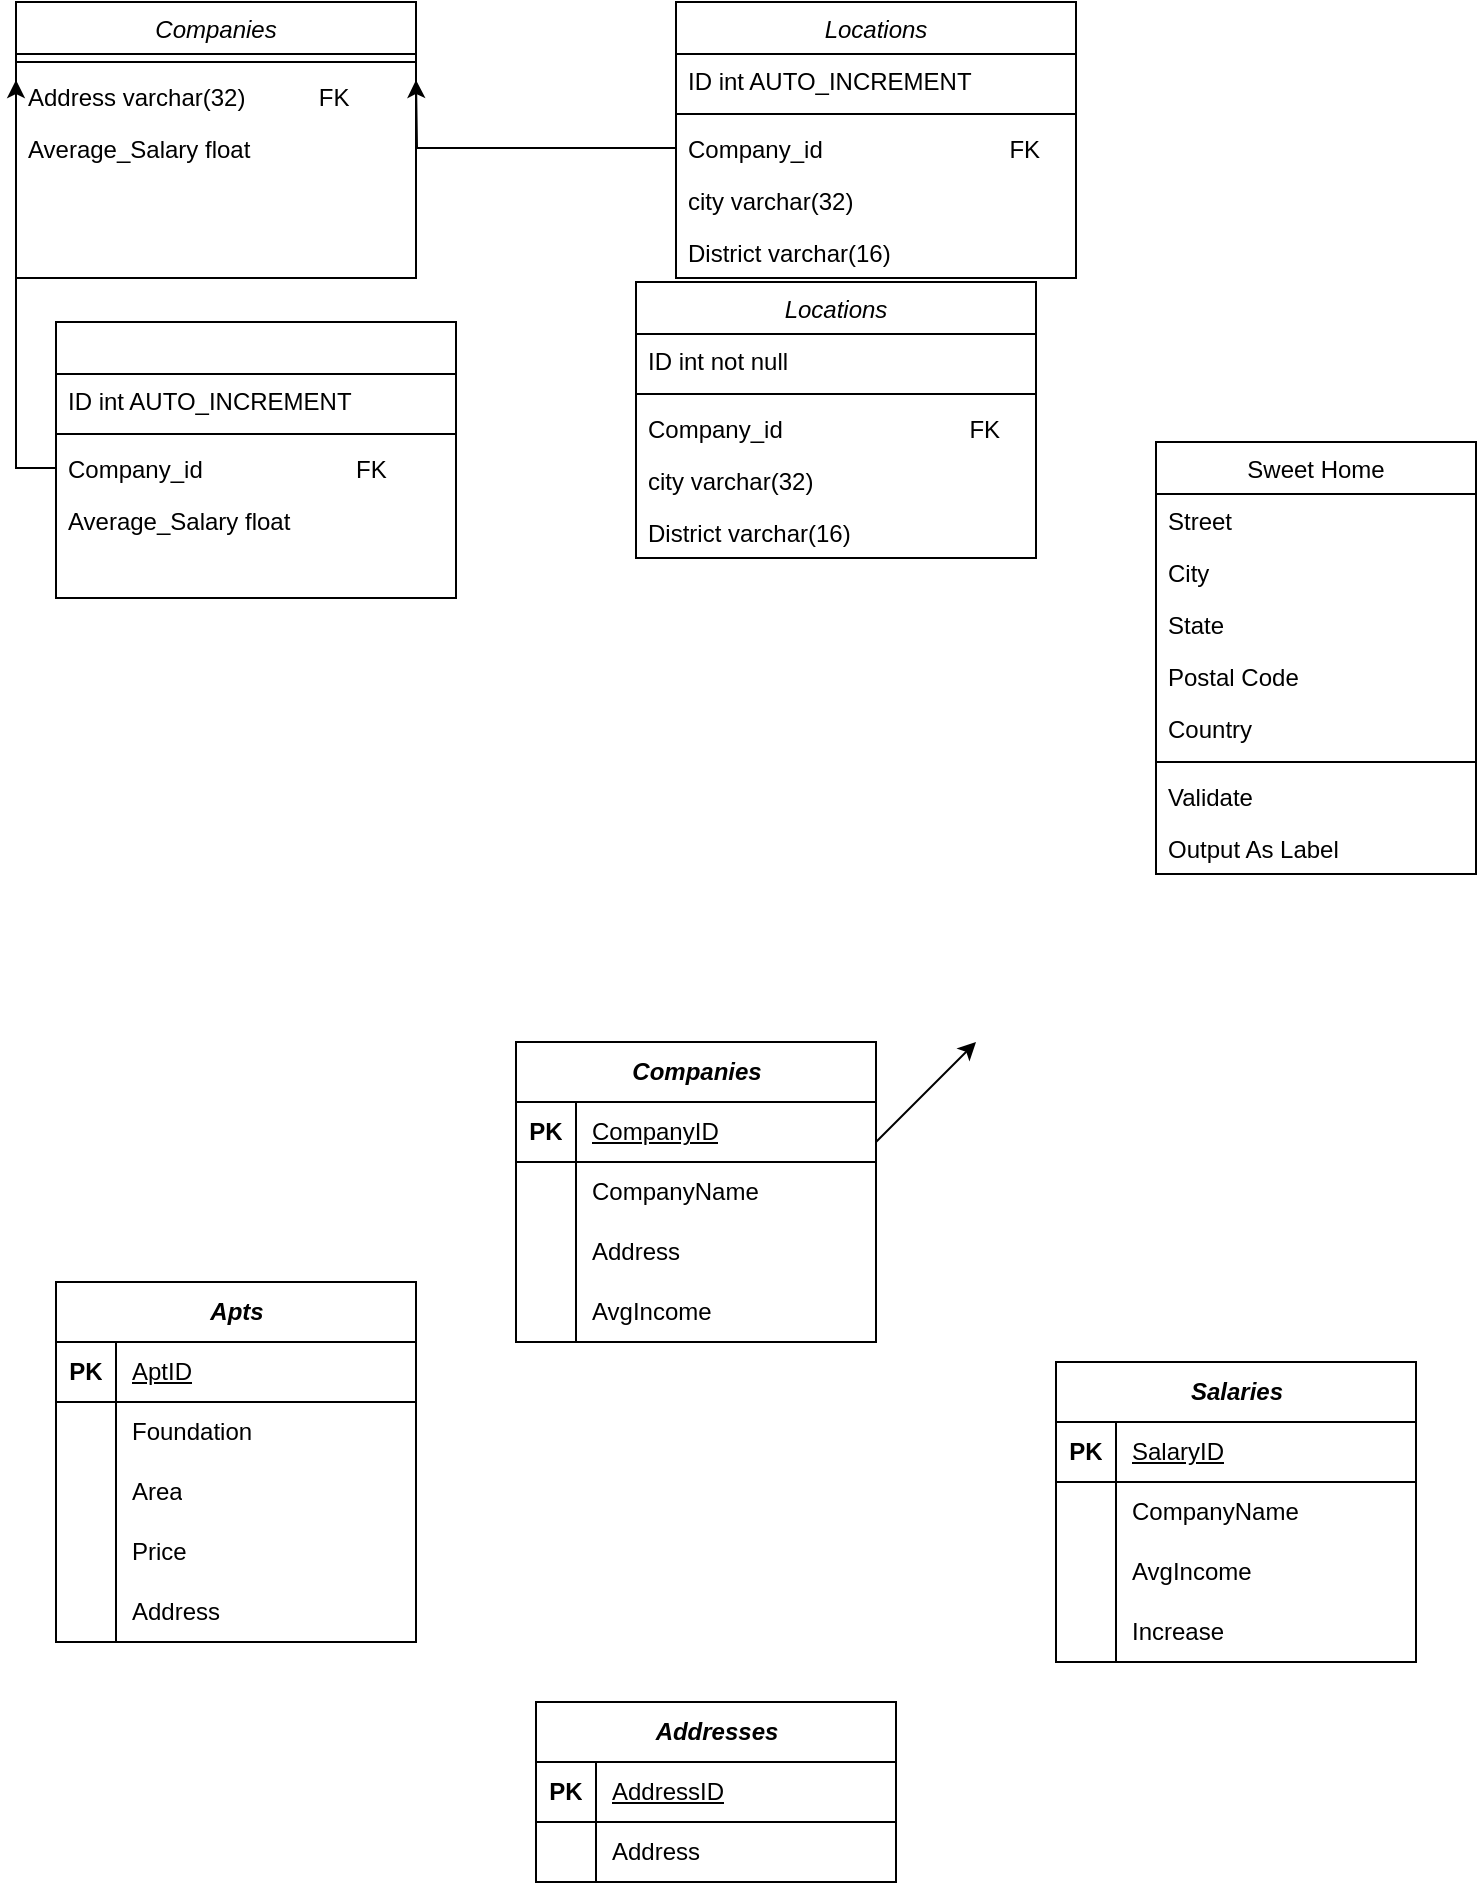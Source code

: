 <mxfile version="25.0.3">
  <diagram id="C5RBs43oDa-KdzZeNtuy" name="Page-1">
    <mxGraphModel dx="941" dy="547" grid="1" gridSize="10" guides="1" tooltips="1" connect="1" arrows="1" fold="1" page="1" pageScale="1" pageWidth="827" pageHeight="1169" math="0" shadow="0">
      <root>
        <mxCell id="WIyWlLk6GJQsqaUBKTNV-0" />
        <mxCell id="WIyWlLk6GJQsqaUBKTNV-1" parent="WIyWlLk6GJQsqaUBKTNV-0" />
        <mxCell id="zkfFHV4jXpPFQw0GAbJ--0" value="Companies" style="swimlane;fontStyle=2;align=center;verticalAlign=top;childLayout=stackLayout;horizontal=1;startSize=26;horizontalStack=0;resizeParent=1;resizeLast=0;collapsible=1;marginBottom=0;rounded=0;shadow=0;strokeWidth=1;flipH=0;" parent="WIyWlLk6GJQsqaUBKTNV-1" vertex="1">
          <mxGeometry x="60" y="50" width="200" height="138" as="geometry">
            <mxRectangle x="60" y="50" width="160" height="26" as="alternateBounds" />
          </mxGeometry>
        </mxCell>
        <mxCell id="zkfFHV4jXpPFQw0GAbJ--4" value="" style="line;html=1;strokeWidth=1;align=left;verticalAlign=middle;spacingTop=-1;spacingLeft=3;spacingRight=3;rotatable=0;labelPosition=right;points=[];portConstraint=eastwest;" parent="zkfFHV4jXpPFQw0GAbJ--0" vertex="1">
          <mxGeometry y="26" width="200" height="8" as="geometry" />
        </mxCell>
        <mxCell id="zkfFHV4jXpPFQw0GAbJ--3" value="Address varchar(32)           FK" style="text;align=left;verticalAlign=top;spacingLeft=4;spacingRight=4;overflow=hidden;rotatable=0;points=[[0,0.5],[1,0.5]];portConstraint=eastwest;rounded=0;shadow=0;html=0;" parent="zkfFHV4jXpPFQw0GAbJ--0" vertex="1">
          <mxGeometry y="34" width="200" height="26" as="geometry" />
        </mxCell>
        <mxCell id="zkfFHV4jXpPFQw0GAbJ--5" value="Average_Salary float" style="text;align=left;verticalAlign=top;spacingLeft=4;spacingRight=4;overflow=hidden;rotatable=0;points=[[0,0.5],[1,0.5]];portConstraint=eastwest;" parent="zkfFHV4jXpPFQw0GAbJ--0" vertex="1">
          <mxGeometry y="60" width="200" height="26" as="geometry" />
        </mxCell>
        <mxCell id="Z4rQXIMRCsXNv4-aBzrS-0" value="Sweet Home" style="swimlane;fontStyle=0;align=center;verticalAlign=top;childLayout=stackLayout;horizontal=1;startSize=26;horizontalStack=0;resizeParent=1;resizeLast=0;collapsible=1;marginBottom=0;rounded=0;shadow=0;strokeWidth=1;" parent="WIyWlLk6GJQsqaUBKTNV-1" vertex="1">
          <mxGeometry x="630" y="270" width="160" height="216" as="geometry">
            <mxRectangle x="550" y="140" width="160" height="26" as="alternateBounds" />
          </mxGeometry>
        </mxCell>
        <mxCell id="Z4rQXIMRCsXNv4-aBzrS-1" value="Street" style="text;align=left;verticalAlign=top;spacingLeft=4;spacingRight=4;overflow=hidden;rotatable=0;points=[[0,0.5],[1,0.5]];portConstraint=eastwest;" parent="Z4rQXIMRCsXNv4-aBzrS-0" vertex="1">
          <mxGeometry y="26" width="160" height="26" as="geometry" />
        </mxCell>
        <mxCell id="Z4rQXIMRCsXNv4-aBzrS-2" value="City" style="text;align=left;verticalAlign=top;spacingLeft=4;spacingRight=4;overflow=hidden;rotatable=0;points=[[0,0.5],[1,0.5]];portConstraint=eastwest;rounded=0;shadow=0;html=0;" parent="Z4rQXIMRCsXNv4-aBzrS-0" vertex="1">
          <mxGeometry y="52" width="160" height="26" as="geometry" />
        </mxCell>
        <mxCell id="Z4rQXIMRCsXNv4-aBzrS-3" value="State" style="text;align=left;verticalAlign=top;spacingLeft=4;spacingRight=4;overflow=hidden;rotatable=0;points=[[0,0.5],[1,0.5]];portConstraint=eastwest;rounded=0;shadow=0;html=0;" parent="Z4rQXIMRCsXNv4-aBzrS-0" vertex="1">
          <mxGeometry y="78" width="160" height="26" as="geometry" />
        </mxCell>
        <mxCell id="Z4rQXIMRCsXNv4-aBzrS-4" value="Postal Code" style="text;align=left;verticalAlign=top;spacingLeft=4;spacingRight=4;overflow=hidden;rotatable=0;points=[[0,0.5],[1,0.5]];portConstraint=eastwest;rounded=0;shadow=0;html=0;" parent="Z4rQXIMRCsXNv4-aBzrS-0" vertex="1">
          <mxGeometry y="104" width="160" height="26" as="geometry" />
        </mxCell>
        <mxCell id="Z4rQXIMRCsXNv4-aBzrS-5" value="Country" style="text;align=left;verticalAlign=top;spacingLeft=4;spacingRight=4;overflow=hidden;rotatable=0;points=[[0,0.5],[1,0.5]];portConstraint=eastwest;rounded=0;shadow=0;html=0;" parent="Z4rQXIMRCsXNv4-aBzrS-0" vertex="1">
          <mxGeometry y="130" width="160" height="26" as="geometry" />
        </mxCell>
        <mxCell id="Z4rQXIMRCsXNv4-aBzrS-6" value="" style="line;html=1;strokeWidth=1;align=left;verticalAlign=middle;spacingTop=-1;spacingLeft=3;spacingRight=3;rotatable=0;labelPosition=right;points=[];portConstraint=eastwest;" parent="Z4rQXIMRCsXNv4-aBzrS-0" vertex="1">
          <mxGeometry y="156" width="160" height="8" as="geometry" />
        </mxCell>
        <mxCell id="Z4rQXIMRCsXNv4-aBzrS-7" value="Validate" style="text;align=left;verticalAlign=top;spacingLeft=4;spacingRight=4;overflow=hidden;rotatable=0;points=[[0,0.5],[1,0.5]];portConstraint=eastwest;" parent="Z4rQXIMRCsXNv4-aBzrS-0" vertex="1">
          <mxGeometry y="164" width="160" height="26" as="geometry" />
        </mxCell>
        <mxCell id="Z4rQXIMRCsXNv4-aBzrS-8" value="Output As Label" style="text;align=left;verticalAlign=top;spacingLeft=4;spacingRight=4;overflow=hidden;rotatable=0;points=[[0,0.5],[1,0.5]];portConstraint=eastwest;" parent="Z4rQXIMRCsXNv4-aBzrS-0" vertex="1">
          <mxGeometry y="190" width="160" height="26" as="geometry" />
        </mxCell>
        <mxCell id="EDxRAys_gJsU4xUTyWtF-16" value="Locations" style="swimlane;fontStyle=2;align=center;verticalAlign=top;childLayout=stackLayout;horizontal=1;startSize=26;horizontalStack=0;resizeParent=1;resizeLast=0;collapsible=1;marginBottom=0;rounded=0;shadow=0;strokeWidth=1;flipH=0;" parent="WIyWlLk6GJQsqaUBKTNV-1" vertex="1">
          <mxGeometry x="390" y="50" width="200" height="138" as="geometry">
            <mxRectangle x="60" y="50" width="160" height="26" as="alternateBounds" />
          </mxGeometry>
        </mxCell>
        <mxCell id="EDxRAys_gJsU4xUTyWtF-17" value="ID int AUTO_INCREMENT" style="text;align=left;verticalAlign=top;spacingLeft=4;spacingRight=4;overflow=hidden;rotatable=0;points=[[0,0.5],[1,0.5]];portConstraint=eastwest;" parent="EDxRAys_gJsU4xUTyWtF-16" vertex="1">
          <mxGeometry y="26" width="200" height="26" as="geometry" />
        </mxCell>
        <mxCell id="EDxRAys_gJsU4xUTyWtF-18" value="" style="line;html=1;strokeWidth=1;align=left;verticalAlign=middle;spacingTop=-1;spacingLeft=3;spacingRight=3;rotatable=0;labelPosition=right;points=[];portConstraint=eastwest;" parent="EDxRAys_gJsU4xUTyWtF-16" vertex="1">
          <mxGeometry y="52" width="200" height="8" as="geometry" />
        </mxCell>
        <mxCell id="EDxRAys_gJsU4xUTyWtF-19" value="Company_id                            FK" style="text;align=left;verticalAlign=top;spacingLeft=4;spacingRight=4;overflow=hidden;rotatable=0;points=[[0,0.5],[1,0.5]];portConstraint=eastwest;rounded=0;shadow=0;html=0;flipH=0;" parent="EDxRAys_gJsU4xUTyWtF-16" vertex="1">
          <mxGeometry y="60" width="200" height="26" as="geometry" />
        </mxCell>
        <mxCell id="EDxRAys_gJsU4xUTyWtF-20" value="city varchar(32)                      " style="text;align=left;verticalAlign=top;spacingLeft=4;spacingRight=4;overflow=hidden;rotatable=0;points=[[0,0.5],[1,0.5]];portConstraint=eastwest;rounded=0;shadow=0;html=0;" parent="EDxRAys_gJsU4xUTyWtF-16" vertex="1">
          <mxGeometry y="86" width="200" height="26" as="geometry" />
        </mxCell>
        <mxCell id="EDxRAys_gJsU4xUTyWtF-21" value="District varchar(16)" style="text;align=left;verticalAlign=top;spacingLeft=4;spacingRight=4;overflow=hidden;rotatable=0;points=[[0,0.5],[1,0.5]];portConstraint=eastwest;" parent="EDxRAys_gJsU4xUTyWtF-16" vertex="1">
          <mxGeometry y="112" width="200" height="26" as="geometry" />
        </mxCell>
        <mxCell id="EDxRAys_gJsU4xUTyWtF-23" value="" style="swimlane;fontStyle=2;align=center;verticalAlign=top;childLayout=stackLayout;horizontal=1;startSize=26;horizontalStack=0;resizeParent=1;resizeLast=0;collapsible=1;marginBottom=0;rounded=0;shadow=0;strokeWidth=1;flipH=0;" parent="WIyWlLk6GJQsqaUBKTNV-1" vertex="1">
          <mxGeometry x="80" y="210" width="200" height="138" as="geometry">
            <mxRectangle x="60" y="50" width="160" height="26" as="alternateBounds" />
          </mxGeometry>
        </mxCell>
        <mxCell id="EDxRAys_gJsU4xUTyWtF-24" value="ID int AUTO_INCREMENT" style="text;align=left;verticalAlign=top;spacingLeft=4;spacingRight=4;overflow=hidden;rotatable=0;points=[[0,0.5],[1,0.5]];portConstraint=eastwest;" parent="EDxRAys_gJsU4xUTyWtF-23" vertex="1">
          <mxGeometry y="26" width="200" height="26" as="geometry" />
        </mxCell>
        <mxCell id="EDxRAys_gJsU4xUTyWtF-25" value="" style="line;html=1;strokeWidth=1;align=left;verticalAlign=middle;spacingTop=-1;spacingLeft=3;spacingRight=3;rotatable=0;labelPosition=right;points=[];portConstraint=eastwest;" parent="EDxRAys_gJsU4xUTyWtF-23" vertex="1">
          <mxGeometry y="52" width="200" height="8" as="geometry" />
        </mxCell>
        <mxCell id="EDxRAys_gJsU4xUTyWtF-26" value="Company_id                       FK" style="text;align=left;verticalAlign=top;spacingLeft=4;spacingRight=4;overflow=hidden;rotatable=0;points=[[0,0.5],[1,0.5]];portConstraint=eastwest;rounded=0;shadow=0;html=0;flipH=0;" parent="EDxRAys_gJsU4xUTyWtF-23" vertex="1">
          <mxGeometry y="60" width="200" height="26" as="geometry" />
        </mxCell>
        <mxCell id="EDxRAys_gJsU4xUTyWtF-28" value="Average_Salary float" style="text;align=left;verticalAlign=top;spacingLeft=4;spacingRight=4;overflow=hidden;rotatable=0;points=[[0,0.5],[1,0.5]];portConstraint=eastwest;" parent="EDxRAys_gJsU4xUTyWtF-23" vertex="1">
          <mxGeometry y="86" width="200" height="26" as="geometry" />
        </mxCell>
        <mxCell id="EDxRAys_gJsU4xUTyWtF-31" style="edgeStyle=orthogonalEdgeStyle;rounded=0;orthogonalLoop=1;jettySize=auto;html=1;entryX=0;entryY=0.5;entryDx=0;entryDy=0;" parent="WIyWlLk6GJQsqaUBKTNV-1" source="EDxRAys_gJsU4xUTyWtF-26" edge="1">
          <mxGeometry relative="1" as="geometry">
            <mxPoint x="60" y="89" as="targetPoint" />
          </mxGeometry>
        </mxCell>
        <mxCell id="EDxRAys_gJsU4xUTyWtF-32" style="edgeStyle=orthogonalEdgeStyle;rounded=0;orthogonalLoop=1;jettySize=auto;html=1;entryX=1;entryY=0.5;entryDx=0;entryDy=0;" parent="WIyWlLk6GJQsqaUBKTNV-1" source="EDxRAys_gJsU4xUTyWtF-19" edge="1">
          <mxGeometry relative="1" as="geometry">
            <mxPoint x="260" y="89" as="targetPoint" />
          </mxGeometry>
        </mxCell>
        <mxCell id="EDxRAys_gJsU4xUTyWtF-33" value="Locations" style="swimlane;fontStyle=2;align=center;verticalAlign=top;childLayout=stackLayout;horizontal=1;startSize=26;horizontalStack=0;resizeParent=1;resizeLast=0;collapsible=1;marginBottom=0;rounded=0;shadow=0;strokeWidth=1;flipH=0;" parent="WIyWlLk6GJQsqaUBKTNV-1" vertex="1">
          <mxGeometry x="370" y="190" width="200" height="138" as="geometry">
            <mxRectangle x="60" y="50" width="160" height="26" as="alternateBounds" />
          </mxGeometry>
        </mxCell>
        <mxCell id="EDxRAys_gJsU4xUTyWtF-34" value="ID int not null" style="text;align=left;verticalAlign=top;spacingLeft=4;spacingRight=4;overflow=hidden;rotatable=0;points=[[0,0.5],[1,0.5]];portConstraint=eastwest;" parent="EDxRAys_gJsU4xUTyWtF-33" vertex="1">
          <mxGeometry y="26" width="200" height="26" as="geometry" />
        </mxCell>
        <mxCell id="EDxRAys_gJsU4xUTyWtF-35" value="" style="line;html=1;strokeWidth=1;align=left;verticalAlign=middle;spacingTop=-1;spacingLeft=3;spacingRight=3;rotatable=0;labelPosition=right;points=[];portConstraint=eastwest;" parent="EDxRAys_gJsU4xUTyWtF-33" vertex="1">
          <mxGeometry y="52" width="200" height="8" as="geometry" />
        </mxCell>
        <mxCell id="EDxRAys_gJsU4xUTyWtF-36" value="Company_id                            FK" style="text;align=left;verticalAlign=top;spacingLeft=4;spacingRight=4;overflow=hidden;rotatable=0;points=[[0,0.5],[1,0.5]];portConstraint=eastwest;rounded=0;shadow=0;html=0;flipH=0;" parent="EDxRAys_gJsU4xUTyWtF-33" vertex="1">
          <mxGeometry y="60" width="200" height="26" as="geometry" />
        </mxCell>
        <mxCell id="EDxRAys_gJsU4xUTyWtF-37" value="city varchar(32)                      " style="text;align=left;verticalAlign=top;spacingLeft=4;spacingRight=4;overflow=hidden;rotatable=0;points=[[0,0.5],[1,0.5]];portConstraint=eastwest;rounded=0;shadow=0;html=0;" parent="EDxRAys_gJsU4xUTyWtF-33" vertex="1">
          <mxGeometry y="86" width="200" height="26" as="geometry" />
        </mxCell>
        <mxCell id="EDxRAys_gJsU4xUTyWtF-38" value="District varchar(16)" style="text;align=left;verticalAlign=top;spacingLeft=4;spacingRight=4;overflow=hidden;rotatable=0;points=[[0,0.5],[1,0.5]];portConstraint=eastwest;" parent="EDxRAys_gJsU4xUTyWtF-33" vertex="1">
          <mxGeometry y="112" width="200" height="26" as="geometry" />
        </mxCell>
        <mxCell id="b23TFs0hLEtco1WybNf7-1" value="&lt;span style=&quot;font-style: italic;&quot;&gt;Companies&lt;/span&gt;" style="shape=table;startSize=30;container=1;collapsible=1;childLayout=tableLayout;fixedRows=1;rowLines=0;fontStyle=1;align=center;resizeLast=1;html=1;" vertex="1" parent="WIyWlLk6GJQsqaUBKTNV-1">
          <mxGeometry x="310" y="570" width="180" height="150" as="geometry" />
        </mxCell>
        <mxCell id="b23TFs0hLEtco1WybNf7-2" value="" style="shape=tableRow;horizontal=0;startSize=0;swimlaneHead=0;swimlaneBody=0;fillColor=none;collapsible=0;dropTarget=0;points=[[0,0.5],[1,0.5]];portConstraint=eastwest;top=0;left=0;right=0;bottom=1;" vertex="1" parent="b23TFs0hLEtco1WybNf7-1">
          <mxGeometry y="30" width="180" height="30" as="geometry" />
        </mxCell>
        <mxCell id="b23TFs0hLEtco1WybNf7-3" value="PK" style="shape=partialRectangle;connectable=0;fillColor=none;top=0;left=0;bottom=0;right=0;fontStyle=1;overflow=hidden;whiteSpace=wrap;html=1;" vertex="1" parent="b23TFs0hLEtco1WybNf7-2">
          <mxGeometry width="30" height="30" as="geometry">
            <mxRectangle width="30" height="30" as="alternateBounds" />
          </mxGeometry>
        </mxCell>
        <mxCell id="b23TFs0hLEtco1WybNf7-4" value="&lt;span style=&quot;font-weight: 400; text-wrap-mode: nowrap;&quot;&gt;CompanyID&lt;/span&gt;" style="shape=partialRectangle;connectable=0;fillColor=none;top=0;left=0;bottom=0;right=0;align=left;spacingLeft=6;fontStyle=5;overflow=hidden;whiteSpace=wrap;html=1;" vertex="1" parent="b23TFs0hLEtco1WybNf7-2">
          <mxGeometry x="30" width="150" height="30" as="geometry">
            <mxRectangle width="150" height="30" as="alternateBounds" />
          </mxGeometry>
        </mxCell>
        <mxCell id="b23TFs0hLEtco1WybNf7-5" value="" style="shape=tableRow;horizontal=0;startSize=0;swimlaneHead=0;swimlaneBody=0;fillColor=none;collapsible=0;dropTarget=0;points=[[0,0.5],[1,0.5]];portConstraint=eastwest;top=0;left=0;right=0;bottom=0;" vertex="1" parent="b23TFs0hLEtco1WybNf7-1">
          <mxGeometry y="60" width="180" height="30" as="geometry" />
        </mxCell>
        <mxCell id="b23TFs0hLEtco1WybNf7-6" value="" style="shape=partialRectangle;connectable=0;fillColor=none;top=0;left=0;bottom=0;right=0;editable=1;overflow=hidden;whiteSpace=wrap;html=1;" vertex="1" parent="b23TFs0hLEtco1WybNf7-5">
          <mxGeometry width="30" height="30" as="geometry">
            <mxRectangle width="30" height="30" as="alternateBounds" />
          </mxGeometry>
        </mxCell>
        <mxCell id="b23TFs0hLEtco1WybNf7-7" value="&lt;span style=&quot;text-wrap-mode: nowrap;&quot;&gt;CompanyName&lt;/span&gt;" style="shape=partialRectangle;connectable=0;fillColor=none;top=0;left=0;bottom=0;right=0;align=left;spacingLeft=6;overflow=hidden;whiteSpace=wrap;html=1;" vertex="1" parent="b23TFs0hLEtco1WybNf7-5">
          <mxGeometry x="30" width="150" height="30" as="geometry">
            <mxRectangle width="150" height="30" as="alternateBounds" />
          </mxGeometry>
        </mxCell>
        <mxCell id="b23TFs0hLEtco1WybNf7-8" value="" style="shape=tableRow;horizontal=0;startSize=0;swimlaneHead=0;swimlaneBody=0;fillColor=none;collapsible=0;dropTarget=0;points=[[0,0.5],[1,0.5]];portConstraint=eastwest;top=0;left=0;right=0;bottom=0;" vertex="1" parent="b23TFs0hLEtco1WybNf7-1">
          <mxGeometry y="90" width="180" height="30" as="geometry" />
        </mxCell>
        <mxCell id="b23TFs0hLEtco1WybNf7-9" value="" style="shape=partialRectangle;connectable=0;fillColor=none;top=0;left=0;bottom=0;right=0;editable=1;overflow=hidden;whiteSpace=wrap;html=1;" vertex="1" parent="b23TFs0hLEtco1WybNf7-8">
          <mxGeometry width="30" height="30" as="geometry">
            <mxRectangle width="30" height="30" as="alternateBounds" />
          </mxGeometry>
        </mxCell>
        <mxCell id="b23TFs0hLEtco1WybNf7-10" value="&lt;span style=&quot;text-wrap-mode: nowrap;&quot;&gt;Address&lt;/span&gt;" style="shape=partialRectangle;connectable=0;fillColor=none;top=0;left=0;bottom=0;right=0;align=left;spacingLeft=6;overflow=hidden;whiteSpace=wrap;html=1;" vertex="1" parent="b23TFs0hLEtco1WybNf7-8">
          <mxGeometry x="30" width="150" height="30" as="geometry">
            <mxRectangle width="150" height="30" as="alternateBounds" />
          </mxGeometry>
        </mxCell>
        <mxCell id="b23TFs0hLEtco1WybNf7-11" value="" style="shape=tableRow;horizontal=0;startSize=0;swimlaneHead=0;swimlaneBody=0;fillColor=none;collapsible=0;dropTarget=0;points=[[0,0.5],[1,0.5]];portConstraint=eastwest;top=0;left=0;right=0;bottom=0;" vertex="1" parent="b23TFs0hLEtco1WybNf7-1">
          <mxGeometry y="120" width="180" height="30" as="geometry" />
        </mxCell>
        <mxCell id="b23TFs0hLEtco1WybNf7-12" value="" style="shape=partialRectangle;connectable=0;fillColor=none;top=0;left=0;bottom=0;right=0;editable=1;overflow=hidden;whiteSpace=wrap;html=1;" vertex="1" parent="b23TFs0hLEtco1WybNf7-11">
          <mxGeometry width="30" height="30" as="geometry">
            <mxRectangle width="30" height="30" as="alternateBounds" />
          </mxGeometry>
        </mxCell>
        <mxCell id="b23TFs0hLEtco1WybNf7-13" value="AvgIncome&amp;nbsp;" style="shape=partialRectangle;connectable=0;fillColor=none;top=0;left=0;bottom=0;right=0;align=left;spacingLeft=6;overflow=hidden;whiteSpace=wrap;html=1;" vertex="1" parent="b23TFs0hLEtco1WybNf7-11">
          <mxGeometry x="30" width="150" height="30" as="geometry">
            <mxRectangle width="150" height="30" as="alternateBounds" />
          </mxGeometry>
        </mxCell>
        <mxCell id="b23TFs0hLEtco1WybNf7-15" value="&lt;span style=&quot;font-style: italic;&quot;&gt;Salaries&lt;/span&gt;" style="shape=table;startSize=30;container=1;collapsible=1;childLayout=tableLayout;fixedRows=1;rowLines=0;fontStyle=1;align=center;resizeLast=1;html=1;" vertex="1" parent="WIyWlLk6GJQsqaUBKTNV-1">
          <mxGeometry x="580" y="730" width="180" height="150" as="geometry" />
        </mxCell>
        <mxCell id="b23TFs0hLEtco1WybNf7-16" value="" style="shape=tableRow;horizontal=0;startSize=0;swimlaneHead=0;swimlaneBody=0;fillColor=none;collapsible=0;dropTarget=0;points=[[0,0.5],[1,0.5]];portConstraint=eastwest;top=0;left=0;right=0;bottom=1;" vertex="1" parent="b23TFs0hLEtco1WybNf7-15">
          <mxGeometry y="30" width="180" height="30" as="geometry" />
        </mxCell>
        <mxCell id="b23TFs0hLEtco1WybNf7-17" value="PK" style="shape=partialRectangle;connectable=0;fillColor=none;top=0;left=0;bottom=0;right=0;fontStyle=1;overflow=hidden;whiteSpace=wrap;html=1;" vertex="1" parent="b23TFs0hLEtco1WybNf7-16">
          <mxGeometry width="30" height="30" as="geometry">
            <mxRectangle width="30" height="30" as="alternateBounds" />
          </mxGeometry>
        </mxCell>
        <mxCell id="b23TFs0hLEtco1WybNf7-18" value="&lt;span style=&quot;font-weight: 400; text-wrap-mode: nowrap;&quot;&gt;SalaryID&lt;/span&gt;" style="shape=partialRectangle;connectable=0;fillColor=none;top=0;left=0;bottom=0;right=0;align=left;spacingLeft=6;fontStyle=5;overflow=hidden;whiteSpace=wrap;html=1;" vertex="1" parent="b23TFs0hLEtco1WybNf7-16">
          <mxGeometry x="30" width="150" height="30" as="geometry">
            <mxRectangle width="150" height="30" as="alternateBounds" />
          </mxGeometry>
        </mxCell>
        <mxCell id="b23TFs0hLEtco1WybNf7-19" value="" style="shape=tableRow;horizontal=0;startSize=0;swimlaneHead=0;swimlaneBody=0;fillColor=none;collapsible=0;dropTarget=0;points=[[0,0.5],[1,0.5]];portConstraint=eastwest;top=0;left=0;right=0;bottom=0;" vertex="1" parent="b23TFs0hLEtco1WybNf7-15">
          <mxGeometry y="60" width="180" height="30" as="geometry" />
        </mxCell>
        <mxCell id="b23TFs0hLEtco1WybNf7-20" value="" style="shape=partialRectangle;connectable=0;fillColor=none;top=0;left=0;bottom=0;right=0;editable=1;overflow=hidden;whiteSpace=wrap;html=1;" vertex="1" parent="b23TFs0hLEtco1WybNf7-19">
          <mxGeometry width="30" height="30" as="geometry">
            <mxRectangle width="30" height="30" as="alternateBounds" />
          </mxGeometry>
        </mxCell>
        <mxCell id="b23TFs0hLEtco1WybNf7-21" value="&lt;span style=&quot;text-wrap-mode: nowrap;&quot;&gt;CompanyName&lt;/span&gt;" style="shape=partialRectangle;connectable=0;fillColor=none;top=0;left=0;bottom=0;right=0;align=left;spacingLeft=6;overflow=hidden;whiteSpace=wrap;html=1;" vertex="1" parent="b23TFs0hLEtco1WybNf7-19">
          <mxGeometry x="30" width="150" height="30" as="geometry">
            <mxRectangle width="150" height="30" as="alternateBounds" />
          </mxGeometry>
        </mxCell>
        <mxCell id="b23TFs0hLEtco1WybNf7-22" value="" style="shape=tableRow;horizontal=0;startSize=0;swimlaneHead=0;swimlaneBody=0;fillColor=none;collapsible=0;dropTarget=0;points=[[0,0.5],[1,0.5]];portConstraint=eastwest;top=0;left=0;right=0;bottom=0;" vertex="1" parent="b23TFs0hLEtco1WybNf7-15">
          <mxGeometry y="90" width="180" height="30" as="geometry" />
        </mxCell>
        <mxCell id="b23TFs0hLEtco1WybNf7-23" value="" style="shape=partialRectangle;connectable=0;fillColor=none;top=0;left=0;bottom=0;right=0;editable=1;overflow=hidden;whiteSpace=wrap;html=1;" vertex="1" parent="b23TFs0hLEtco1WybNf7-22">
          <mxGeometry width="30" height="30" as="geometry">
            <mxRectangle width="30" height="30" as="alternateBounds" />
          </mxGeometry>
        </mxCell>
        <mxCell id="b23TFs0hLEtco1WybNf7-24" value="AvgIncome&amp;nbsp;" style="shape=partialRectangle;connectable=0;fillColor=none;top=0;left=0;bottom=0;right=0;align=left;spacingLeft=6;overflow=hidden;whiteSpace=wrap;html=1;" vertex="1" parent="b23TFs0hLEtco1WybNf7-22">
          <mxGeometry x="30" width="150" height="30" as="geometry">
            <mxRectangle width="150" height="30" as="alternateBounds" />
          </mxGeometry>
        </mxCell>
        <mxCell id="b23TFs0hLEtco1WybNf7-25" value="" style="shape=tableRow;horizontal=0;startSize=0;swimlaneHead=0;swimlaneBody=0;fillColor=none;collapsible=0;dropTarget=0;points=[[0,0.5],[1,0.5]];portConstraint=eastwest;top=0;left=0;right=0;bottom=0;" vertex="1" parent="b23TFs0hLEtco1WybNf7-15">
          <mxGeometry y="120" width="180" height="30" as="geometry" />
        </mxCell>
        <mxCell id="b23TFs0hLEtco1WybNf7-26" value="" style="shape=partialRectangle;connectable=0;fillColor=none;top=0;left=0;bottom=0;right=0;editable=1;overflow=hidden;whiteSpace=wrap;html=1;" vertex="1" parent="b23TFs0hLEtco1WybNf7-25">
          <mxGeometry width="30" height="30" as="geometry">
            <mxRectangle width="30" height="30" as="alternateBounds" />
          </mxGeometry>
        </mxCell>
        <mxCell id="b23TFs0hLEtco1WybNf7-27" value="Increase" style="shape=partialRectangle;connectable=0;fillColor=none;top=0;left=0;bottom=0;right=0;align=left;spacingLeft=6;overflow=hidden;whiteSpace=wrap;html=1;" vertex="1" parent="b23TFs0hLEtco1WybNf7-25">
          <mxGeometry x="30" width="150" height="30" as="geometry">
            <mxRectangle width="150" height="30" as="alternateBounds" />
          </mxGeometry>
        </mxCell>
        <mxCell id="b23TFs0hLEtco1WybNf7-28" value="&lt;span style=&quot;font-style: italic;&quot;&gt;Addresses&lt;/span&gt;" style="shape=table;startSize=30;container=1;collapsible=1;childLayout=tableLayout;fixedRows=1;rowLines=0;fontStyle=1;align=center;resizeLast=1;html=1;" vertex="1" parent="WIyWlLk6GJQsqaUBKTNV-1">
          <mxGeometry x="320" y="900" width="180" height="90" as="geometry" />
        </mxCell>
        <mxCell id="b23TFs0hLEtco1WybNf7-29" value="" style="shape=tableRow;horizontal=0;startSize=0;swimlaneHead=0;swimlaneBody=0;fillColor=none;collapsible=0;dropTarget=0;points=[[0,0.5],[1,0.5]];portConstraint=eastwest;top=0;left=0;right=0;bottom=1;" vertex="1" parent="b23TFs0hLEtco1WybNf7-28">
          <mxGeometry y="30" width="180" height="30" as="geometry" />
        </mxCell>
        <mxCell id="b23TFs0hLEtco1WybNf7-30" value="PK" style="shape=partialRectangle;connectable=0;fillColor=none;top=0;left=0;bottom=0;right=0;fontStyle=1;overflow=hidden;whiteSpace=wrap;html=1;" vertex="1" parent="b23TFs0hLEtco1WybNf7-29">
          <mxGeometry width="30" height="30" as="geometry">
            <mxRectangle width="30" height="30" as="alternateBounds" />
          </mxGeometry>
        </mxCell>
        <mxCell id="b23TFs0hLEtco1WybNf7-31" value="&lt;span style=&quot;font-weight: 400; text-wrap-mode: nowrap;&quot;&gt;AddressID&lt;/span&gt;" style="shape=partialRectangle;connectable=0;fillColor=none;top=0;left=0;bottom=0;right=0;align=left;spacingLeft=6;fontStyle=5;overflow=hidden;whiteSpace=wrap;html=1;" vertex="1" parent="b23TFs0hLEtco1WybNf7-29">
          <mxGeometry x="30" width="150" height="30" as="geometry">
            <mxRectangle width="150" height="30" as="alternateBounds" />
          </mxGeometry>
        </mxCell>
        <mxCell id="b23TFs0hLEtco1WybNf7-32" value="" style="shape=tableRow;horizontal=0;startSize=0;swimlaneHead=0;swimlaneBody=0;fillColor=none;collapsible=0;dropTarget=0;points=[[0,0.5],[1,0.5]];portConstraint=eastwest;top=0;left=0;right=0;bottom=0;" vertex="1" parent="b23TFs0hLEtco1WybNf7-28">
          <mxGeometry y="60" width="180" height="30" as="geometry" />
        </mxCell>
        <mxCell id="b23TFs0hLEtco1WybNf7-33" value="" style="shape=partialRectangle;connectable=0;fillColor=none;top=0;left=0;bottom=0;right=0;editable=1;overflow=hidden;whiteSpace=wrap;html=1;" vertex="1" parent="b23TFs0hLEtco1WybNf7-32">
          <mxGeometry width="30" height="30" as="geometry">
            <mxRectangle width="30" height="30" as="alternateBounds" />
          </mxGeometry>
        </mxCell>
        <mxCell id="b23TFs0hLEtco1WybNf7-34" value="&lt;span style=&quot;text-wrap-mode: nowrap;&quot;&gt;Address&amp;nbsp;&lt;/span&gt;" style="shape=partialRectangle;connectable=0;fillColor=none;top=0;left=0;bottom=0;right=0;align=left;spacingLeft=6;overflow=hidden;whiteSpace=wrap;html=1;" vertex="1" parent="b23TFs0hLEtco1WybNf7-32">
          <mxGeometry x="30" width="150" height="30" as="geometry">
            <mxRectangle width="150" height="30" as="alternateBounds" />
          </mxGeometry>
        </mxCell>
        <mxCell id="b23TFs0hLEtco1WybNf7-41" value="&lt;span style=&quot;font-style: italic;&quot;&gt;Apts&lt;/span&gt;" style="shape=table;startSize=30;container=1;collapsible=1;childLayout=tableLayout;fixedRows=1;rowLines=0;fontStyle=1;align=center;resizeLast=1;html=1;" vertex="1" parent="WIyWlLk6GJQsqaUBKTNV-1">
          <mxGeometry x="80" y="690" width="180" height="180" as="geometry" />
        </mxCell>
        <mxCell id="b23TFs0hLEtco1WybNf7-42" value="" style="shape=tableRow;horizontal=0;startSize=0;swimlaneHead=0;swimlaneBody=0;fillColor=none;collapsible=0;dropTarget=0;points=[[0,0.5],[1,0.5]];portConstraint=eastwest;top=0;left=0;right=0;bottom=1;" vertex="1" parent="b23TFs0hLEtco1WybNf7-41">
          <mxGeometry y="30" width="180" height="30" as="geometry" />
        </mxCell>
        <mxCell id="b23TFs0hLEtco1WybNf7-43" value="PK" style="shape=partialRectangle;connectable=0;fillColor=none;top=0;left=0;bottom=0;right=0;fontStyle=1;overflow=hidden;whiteSpace=wrap;html=1;" vertex="1" parent="b23TFs0hLEtco1WybNf7-42">
          <mxGeometry width="30.0" height="30" as="geometry">
            <mxRectangle width="30.0" height="30" as="alternateBounds" />
          </mxGeometry>
        </mxCell>
        <mxCell id="b23TFs0hLEtco1WybNf7-44" value="&lt;span style=&quot;font-weight: 400; text-wrap-mode: nowrap;&quot;&gt;AptID&lt;/span&gt;" style="shape=partialRectangle;connectable=0;fillColor=none;top=0;left=0;bottom=0;right=0;align=left;spacingLeft=6;fontStyle=5;overflow=hidden;whiteSpace=wrap;html=1;" vertex="1" parent="b23TFs0hLEtco1WybNf7-42">
          <mxGeometry x="30.0" width="150.0" height="30" as="geometry">
            <mxRectangle width="150.0" height="30" as="alternateBounds" />
          </mxGeometry>
        </mxCell>
        <mxCell id="b23TFs0hLEtco1WybNf7-45" value="" style="shape=tableRow;horizontal=0;startSize=0;swimlaneHead=0;swimlaneBody=0;fillColor=none;collapsible=0;dropTarget=0;points=[[0,0.5],[1,0.5]];portConstraint=eastwest;top=0;left=0;right=0;bottom=0;" vertex="1" parent="b23TFs0hLEtco1WybNf7-41">
          <mxGeometry y="60" width="180" height="30" as="geometry" />
        </mxCell>
        <mxCell id="b23TFs0hLEtco1WybNf7-46" value="" style="shape=partialRectangle;connectable=0;fillColor=none;top=0;left=0;bottom=0;right=0;editable=1;overflow=hidden;whiteSpace=wrap;html=1;" vertex="1" parent="b23TFs0hLEtco1WybNf7-45">
          <mxGeometry width="30.0" height="30" as="geometry">
            <mxRectangle width="30.0" height="30" as="alternateBounds" />
          </mxGeometry>
        </mxCell>
        <mxCell id="b23TFs0hLEtco1WybNf7-47" value="&lt;span style=&quot;text-wrap-mode: nowrap;&quot;&gt;Foundation&amp;nbsp;&lt;/span&gt;" style="shape=partialRectangle;connectable=0;fillColor=none;top=0;left=0;bottom=0;right=0;align=left;spacingLeft=6;overflow=hidden;whiteSpace=wrap;html=1;" vertex="1" parent="b23TFs0hLEtco1WybNf7-45">
          <mxGeometry x="30.0" width="150.0" height="30" as="geometry">
            <mxRectangle width="150.0" height="30" as="alternateBounds" />
          </mxGeometry>
        </mxCell>
        <mxCell id="b23TFs0hLEtco1WybNf7-48" value="" style="shape=tableRow;horizontal=0;startSize=0;swimlaneHead=0;swimlaneBody=0;fillColor=none;collapsible=0;dropTarget=0;points=[[0,0.5],[1,0.5]];portConstraint=eastwest;top=0;left=0;right=0;bottom=0;" vertex="1" parent="b23TFs0hLEtco1WybNf7-41">
          <mxGeometry y="90" width="180" height="30" as="geometry" />
        </mxCell>
        <mxCell id="b23TFs0hLEtco1WybNf7-49" value="" style="shape=partialRectangle;connectable=0;fillColor=none;top=0;left=0;bottom=0;right=0;editable=1;overflow=hidden;whiteSpace=wrap;html=1;" vertex="1" parent="b23TFs0hLEtco1WybNf7-48">
          <mxGeometry width="30.0" height="30" as="geometry">
            <mxRectangle width="30.0" height="30" as="alternateBounds" />
          </mxGeometry>
        </mxCell>
        <mxCell id="b23TFs0hLEtco1WybNf7-50" value="Area" style="shape=partialRectangle;connectable=0;fillColor=none;top=0;left=0;bottom=0;right=0;align=left;spacingLeft=6;overflow=hidden;whiteSpace=wrap;html=1;" vertex="1" parent="b23TFs0hLEtco1WybNf7-48">
          <mxGeometry x="30.0" width="150.0" height="30" as="geometry">
            <mxRectangle width="150.0" height="30" as="alternateBounds" />
          </mxGeometry>
        </mxCell>
        <mxCell id="b23TFs0hLEtco1WybNf7-51" value="" style="shape=tableRow;horizontal=0;startSize=0;swimlaneHead=0;swimlaneBody=0;fillColor=none;collapsible=0;dropTarget=0;points=[[0,0.5],[1,0.5]];portConstraint=eastwest;top=0;left=0;right=0;bottom=0;" vertex="1" parent="b23TFs0hLEtco1WybNf7-41">
          <mxGeometry y="120" width="180" height="30" as="geometry" />
        </mxCell>
        <mxCell id="b23TFs0hLEtco1WybNf7-52" value="" style="shape=partialRectangle;connectable=0;fillColor=none;top=0;left=0;bottom=0;right=0;editable=1;overflow=hidden;whiteSpace=wrap;html=1;" vertex="1" parent="b23TFs0hLEtco1WybNf7-51">
          <mxGeometry width="30.0" height="30" as="geometry">
            <mxRectangle width="30.0" height="30" as="alternateBounds" />
          </mxGeometry>
        </mxCell>
        <mxCell id="b23TFs0hLEtco1WybNf7-53" value="Price" style="shape=partialRectangle;connectable=0;fillColor=none;top=0;left=0;bottom=0;right=0;align=left;spacingLeft=6;overflow=hidden;whiteSpace=wrap;html=1;" vertex="1" parent="b23TFs0hLEtco1WybNf7-51">
          <mxGeometry x="30.0" width="150.0" height="30" as="geometry">
            <mxRectangle width="150.0" height="30" as="alternateBounds" />
          </mxGeometry>
        </mxCell>
        <mxCell id="b23TFs0hLEtco1WybNf7-62" value="" style="shape=tableRow;horizontal=0;startSize=30;swimlaneHead=0;swimlaneBody=0;fillColor=none;collapsible=0;dropTarget=0;points=[[0,0.5],[1,0.5]];portConstraint=eastwest;top=0;left=0;right=0;bottom=0;" vertex="1" parent="WIyWlLk6GJQsqaUBKTNV-1">
          <mxGeometry x="80" y="840" width="180" height="30" as="geometry" />
        </mxCell>
        <mxCell id="b23TFs0hLEtco1WybNf7-63" value="" style="shape=partialRectangle;connectable=0;fillColor=none;top=0;left=0;bottom=0;right=0;editable=1;overflow=hidden;whiteSpace=wrap;html=1;" vertex="1" parent="b23TFs0hLEtco1WybNf7-62">
          <mxGeometry width="30.0" height="30" as="geometry">
            <mxRectangle width="30.0" height="30" as="alternateBounds" />
          </mxGeometry>
        </mxCell>
        <mxCell id="b23TFs0hLEtco1WybNf7-64" value="&lt;span style=&quot;text-wrap-mode: nowrap;&quot;&gt;Address&lt;/span&gt;" style="shape=partialRectangle;connectable=0;fillColor=none;top=0;left=0;bottom=0;right=0;align=left;spacingLeft=6;overflow=hidden;whiteSpace=wrap;html=1;" vertex="1" parent="b23TFs0hLEtco1WybNf7-62">
          <mxGeometry x="30" width="150" height="30" as="geometry">
            <mxRectangle width="150.0" height="30" as="alternateBounds" />
          </mxGeometry>
        </mxCell>
        <mxCell id="b23TFs0hLEtco1WybNf7-78" value="" style="endArrow=classic;html=1;rounded=0;" edge="1" parent="WIyWlLk6GJQsqaUBKTNV-1">
          <mxGeometry width="50" height="50" relative="1" as="geometry">
            <mxPoint x="490" y="620" as="sourcePoint" />
            <mxPoint x="540" y="570" as="targetPoint" />
          </mxGeometry>
        </mxCell>
      </root>
    </mxGraphModel>
  </diagram>
</mxfile>
